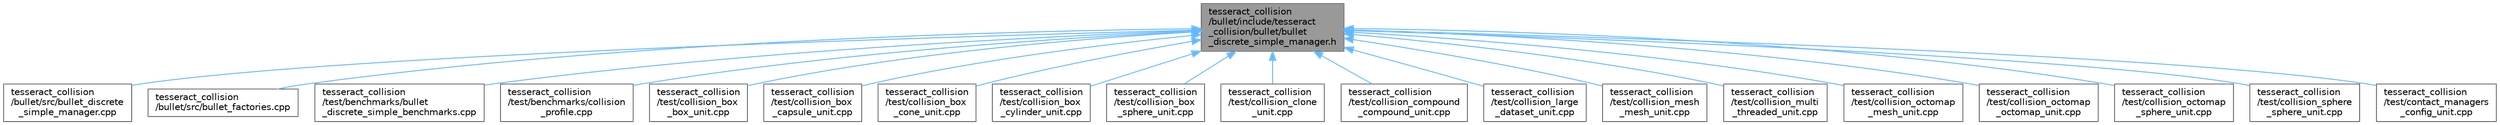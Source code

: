 digraph "tesseract_collision/bullet/include/tesseract_collision/bullet/bullet_discrete_simple_manager.h"
{
 // LATEX_PDF_SIZE
  bgcolor="transparent";
  edge [fontname=Helvetica,fontsize=10,labelfontname=Helvetica,labelfontsize=10];
  node [fontname=Helvetica,fontsize=10,shape=box,height=0.2,width=0.4];
  Node1 [label="tesseract_collision\l/bullet/include/tesseract\l_collision/bullet/bullet\l_discrete_simple_manager.h",height=0.2,width=0.4,color="gray40", fillcolor="grey60", style="filled", fontcolor="black",tooltip="Tesseract ROS Bullet discrete simple collision manager."];
  Node1 -> Node2 [dir="back",color="steelblue1",style="solid"];
  Node2 [label="tesseract_collision\l/bullet/src/bullet_discrete\l_simple_manager.cpp",height=0.2,width=0.4,color="grey40", fillcolor="white", style="filled",URL="$d3/d40/bullet__discrete__simple__manager_8cpp.html",tooltip="Tesseract ROS Bullet Discrete Simple Manager implementation."];
  Node1 -> Node3 [dir="back",color="steelblue1",style="solid"];
  Node3 [label="tesseract_collision\l/bullet/src/bullet_factories.cpp",height=0.2,width=0.4,color="grey40", fillcolor="white", style="filled",URL="$d4/d6e/bullet__factories_8cpp.html",tooltip=" "];
  Node1 -> Node4 [dir="back",color="steelblue1",style="solid"];
  Node4 [label="tesseract_collision\l/test/benchmarks/bullet\l_discrete_simple_benchmarks.cpp",height=0.2,width=0.4,color="grey40", fillcolor="white", style="filled",URL="$d8/dbc/bullet__discrete__simple__benchmarks_8cpp.html",tooltip=" "];
  Node1 -> Node5 [dir="back",color="steelblue1",style="solid"];
  Node5 [label="tesseract_collision\l/test/benchmarks/collision\l_profile.cpp",height=0.2,width=0.4,color="grey40", fillcolor="white", style="filled",URL="$df/d70/collision__profile_8cpp.html",tooltip=" "];
  Node1 -> Node6 [dir="back",color="steelblue1",style="solid"];
  Node6 [label="tesseract_collision\l/test/collision_box\l_box_unit.cpp",height=0.2,width=0.4,color="grey40", fillcolor="white", style="filled",URL="$df/d8e/collision__box__box__unit_8cpp.html",tooltip=" "];
  Node1 -> Node7 [dir="back",color="steelblue1",style="solid"];
  Node7 [label="tesseract_collision\l/test/collision_box\l_capsule_unit.cpp",height=0.2,width=0.4,color="grey40", fillcolor="white", style="filled",URL="$d1/d2d/collision__box__capsule__unit_8cpp.html",tooltip=" "];
  Node1 -> Node8 [dir="back",color="steelblue1",style="solid"];
  Node8 [label="tesseract_collision\l/test/collision_box\l_cone_unit.cpp",height=0.2,width=0.4,color="grey40", fillcolor="white", style="filled",URL="$de/d30/collision__box__cone__unit_8cpp.html",tooltip=" "];
  Node1 -> Node9 [dir="back",color="steelblue1",style="solid"];
  Node9 [label="tesseract_collision\l/test/collision_box\l_cylinder_unit.cpp",height=0.2,width=0.4,color="grey40", fillcolor="white", style="filled",URL="$d8/da5/collision__box__cylinder__unit_8cpp.html",tooltip=" "];
  Node1 -> Node10 [dir="back",color="steelblue1",style="solid"];
  Node10 [label="tesseract_collision\l/test/collision_box\l_sphere_unit.cpp",height=0.2,width=0.4,color="grey40", fillcolor="white", style="filled",URL="$d0/dc5/collision__box__sphere__unit_8cpp.html",tooltip=" "];
  Node1 -> Node11 [dir="back",color="steelblue1",style="solid"];
  Node11 [label="tesseract_collision\l/test/collision_clone\l_unit.cpp",height=0.2,width=0.4,color="grey40", fillcolor="white", style="filled",URL="$d7/dd0/collision__clone__unit_8cpp.html",tooltip=" "];
  Node1 -> Node12 [dir="back",color="steelblue1",style="solid"];
  Node12 [label="tesseract_collision\l/test/collision_compound\l_compound_unit.cpp",height=0.2,width=0.4,color="grey40", fillcolor="white", style="filled",URL="$df/d9f/collision__compound__compound__unit_8cpp.html",tooltip=" "];
  Node1 -> Node13 [dir="back",color="steelblue1",style="solid"];
  Node13 [label="tesseract_collision\l/test/collision_large\l_dataset_unit.cpp",height=0.2,width=0.4,color="grey40", fillcolor="white", style="filled",URL="$db/d91/collision__large__dataset__unit_8cpp.html",tooltip=" "];
  Node1 -> Node14 [dir="back",color="steelblue1",style="solid"];
  Node14 [label="tesseract_collision\l/test/collision_mesh\l_mesh_unit.cpp",height=0.2,width=0.4,color="grey40", fillcolor="white", style="filled",URL="$dc/da8/collision__mesh__mesh__unit_8cpp.html",tooltip=" "];
  Node1 -> Node15 [dir="back",color="steelblue1",style="solid"];
  Node15 [label="tesseract_collision\l/test/collision_multi\l_threaded_unit.cpp",height=0.2,width=0.4,color="grey40", fillcolor="white", style="filled",URL="$df/d67/collision__multi__threaded__unit_8cpp.html",tooltip=" "];
  Node1 -> Node16 [dir="back",color="steelblue1",style="solid"];
  Node16 [label="tesseract_collision\l/test/collision_octomap\l_mesh_unit.cpp",height=0.2,width=0.4,color="grey40", fillcolor="white", style="filled",URL="$d0/dcb/collision__octomap__mesh__unit_8cpp.html",tooltip=" "];
  Node1 -> Node17 [dir="back",color="steelblue1",style="solid"];
  Node17 [label="tesseract_collision\l/test/collision_octomap\l_octomap_unit.cpp",height=0.2,width=0.4,color="grey40", fillcolor="white", style="filled",URL="$df/d67/collision__octomap__octomap__unit_8cpp.html",tooltip=" "];
  Node1 -> Node18 [dir="back",color="steelblue1",style="solid"];
  Node18 [label="tesseract_collision\l/test/collision_octomap\l_sphere_unit.cpp",height=0.2,width=0.4,color="grey40", fillcolor="white", style="filled",URL="$db/d30/collision__octomap__sphere__unit_8cpp.html",tooltip=" "];
  Node1 -> Node19 [dir="back",color="steelblue1",style="solid"];
  Node19 [label="tesseract_collision\l/test/collision_sphere\l_sphere_unit.cpp",height=0.2,width=0.4,color="grey40", fillcolor="white", style="filled",URL="$d3/d38/collision__sphere__sphere__unit_8cpp.html",tooltip=" "];
  Node1 -> Node20 [dir="back",color="steelblue1",style="solid"];
  Node20 [label="tesseract_collision\l/test/contact_managers\l_config_unit.cpp",height=0.2,width=0.4,color="grey40", fillcolor="white", style="filled",URL="$d3/d57/contact__managers__config__unit_8cpp.html",tooltip="Tesseract collision contact managers config test."];
}
